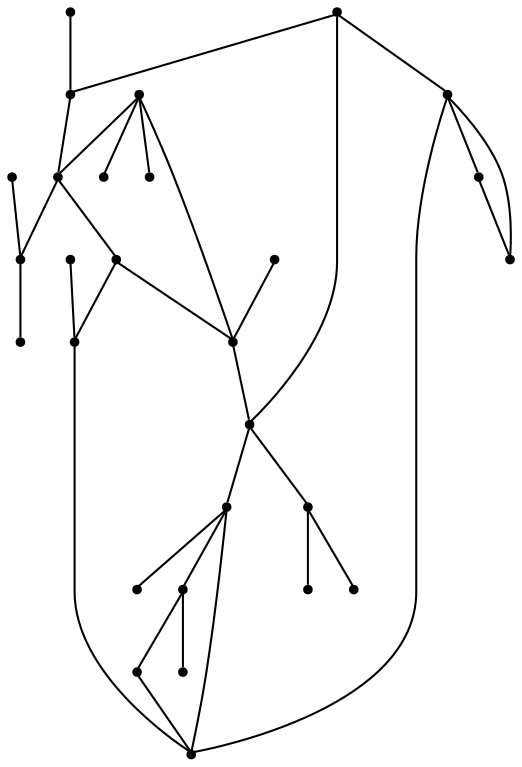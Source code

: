 graph {
  node [shape=point,comment="{\"directed\":false,\"doi\":\"10.1007/978-3-540-70904-6_3\",\"figure\":\"8 (3)\"}"]

  v0 [pos="1085.7160882994185,987.7675056457515"]
  v1 [pos="988.9064952761628,1035.643100738525"]
  v2 [pos="988.9064952761628,1011.7091814676917"]
  v3 [pos="951.432839752907,998.1764157613115"]
  v4 [pos="194.65495775799417,981.5258979797359"]
  v5 [pos="901.4651253633721,1035.643100738525"]
  v6 [pos="842.1332576308139,1061.6632779439287"]
  v7 [pos="342.46953125,1015.8716519673662"]
  v8 [pos="744.2824400436047,1080.3966204325354"]
  v9 [pos="837.9664516715115,1035.643100738525"]
  v10 [pos="823.396429869186,1091.8473243713374"]
  v11 [pos="793.2081667877907,1123.0682055155432"]
  v12 [pos="792.1656704215117,1099.1299629211421"]
  v13 [pos="664.1293877180233,1256.288369496663"]
  v14 [pos="591.2623001453488,1198.005644480387"]
  v15 [pos="677.6616824127907,1362.4468803405757"]
  v16 [pos="671.4146529796511,1391.5888786315913"]
  v17 [pos="663.0881631540698,1279.1848182678218"]
  v18 [pos="644.3513353924418,1430.0969759623206"]
  v19 [pos="647.4727198401163,1371.8134880065913"]
  v20 [pos="590.2204396802325,1108.4966977437334"]
  v21 [pos="564.1940861191861,1091.8473243713374"]
  v22 [pos="583.9734102470929,1220.9008216857906"]
  v23 [pos="538.1732648982559,1192.8008715311682"]
  v24 [pos="552.7467841569767,1141.8014208475745"]
  v25 [pos="486.12539062499997,1158.4549903869624"]
  v26 [pos="535.0476835029069,1168.8633918762202"]
  v27 [pos="622.4889262354651,1386.3846143086748"]

  v0 -- v1 [id="-1",pos="1085.7160882994185,987.7675056457515 988.9064952761628,1035.643100738525 988.9064952761628,1035.643100738525 988.9064952761628,1035.643100738525"]
  v4 -- v18 [id="-2",pos="194.65495775799417,981.5258979797359 611.0386355377907,1397.8323936462398 611.0386355377907,1397.8323936462398 611.0386355377907,1397.8323936462398 644.3513353924418,1430.0969759623206 644.3513353924418,1430.0969759623206 644.3513353924418,1430.0969759623206"]
  v4 -- v27 [id="-3",pos="194.65495775799417,981.5258979797359 622.4889262354651,1386.3846143086748 622.4889262354651,1386.3846143086748 622.4889262354651,1386.3846143086748"]
  v25 -- v15 [id="-4",pos="486.12539062499997,1158.4549903869624 526.7229742005813,1204.2489687601721 526.7229742005813,1204.2489687601721 526.7229742005813,1204.2489687601721 677.6616824127907,1362.4468803405757 677.6616824127907,1362.4468803405757 677.6616824127907,1362.4468803405757"]
  v26 -- v24 [id="-5",pos="535.0476835029069,1168.8633918762202 552.7467841569767,1141.8014208475745 552.7467841569767,1141.8014208475745 552.7467841569767,1141.8014208475745"]
  v23 -- v21 [id="-6",pos="538.1732648982559,1192.8008715311682 547.5393259447675,1180.3114891052242 547.5393259447675,1180.3114891052242 547.5393259447675,1180.3114891052242 582.933457485465,1129.3155988057451 582.933457485465,1129.3155988057451 582.933457485465,1129.3155988057451 564.1940861191861,1091.8473243713374 564.1940861191861,1091.8473243713374 564.1940861191861,1091.8473243713374"]
  v24 -- v25 [id="-7",pos="552.7467841569767,1141.8014208475745 486.12539062499997,1158.4549903869624 486.12539062499997,1158.4549903869624 486.12539062499997,1158.4549903869624"]
  v21 -- v8 [id="-8",pos="564.1940861191861,1091.8473243713374 744.2824400436047,1080.3966204325354 744.2824400436047,1080.3966204325354 744.2824400436047,1080.3966204325354"]
  v23 -- v3 [id="-9",pos="538.1732648982559,1192.8008715311682 572.5231831395349,1232.3489189147945 572.5231831395349,1232.3489189147945 572.5231831395349,1232.3489189147945 680.780777616279,1341.632239023844 680.780777616279,1341.632239023844 680.780777616279,1341.632239023844 913.9574672965116,1047.0947583516436 913.9574672965116,1047.0947583516436 913.9574672965116,1047.0947583516436 951.432839752907,998.1764157613115 951.432839752907,998.1764157613115 951.432839752907,998.1764157613115"]
  v18 -- v16 [id="-11",pos="644.3513353924418,1430.0969759623206 671.4146529796511,1391.5888786315913 671.4146529796511,1391.5888786315913 671.4146529796511,1391.5888786315913"]
  v18 -- v19 [id="-12",pos="644.3513353924418,1430.0969759623206 647.4727198401163,1371.8134880065913 647.4727198401163,1371.8134880065913 647.4727198401163,1371.8134880065913"]
  v17 -- v5 [id="-13",pos="663.0881631540698,1279.1848182678218 676.6175327034883,1267.736466725667 676.6175327034883,1267.736466725667 676.6175327034883,1267.736466725667 901.4651253633721,1035.643100738525 901.4651253633721,1035.643100738525 901.4651253633721,1035.643100738525"]
  v13 -- v14 [id="-14",pos="664.1293877180233,1256.288369496663 591.2623001453488,1198.005644480387 591.2623001453488,1198.005644480387 591.2623001453488,1198.005644480387"]
  v16 -- v15 [id="-15",pos="671.4146529796511,1391.5888786315913 677.6616824127907,1362.4468803405757 677.6616824127907,1362.4468803405757 677.6616824127907,1362.4468803405757"]
  v13 -- v5 [id="-16",pos="664.1293877180233,1256.288369496663 805.6998728197674,1134.5198631286617 805.6998728197674,1134.5198631286617 805.6998728197674,1134.5198631286617 901.4651253633721,1035.643100738525 901.4651253633721,1035.643100738525 901.4651253633721,1035.643100738525"]
  v23 -- v25 [id="-17",pos="538.1732648982559,1192.8008715311682 486.12539062499997,1158.4549903869624 486.12539062499997,1158.4549903869624 486.12539062499997,1158.4549903869624"]
  v15 -- v4 [id="-18",pos="677.6616824127907,1362.4468803405757 194.65495775799417,981.5258979797359 194.65495775799417,981.5258979797359 194.65495775799417,981.5258979797359"]
  v20 -- v21 [id="-19",pos="590.2204396802325,1108.4966977437334 564.1940861191861,1091.8473243713374 564.1940861191861,1091.8473243713374 564.1940861191861,1091.8473243713374"]
  v14 -- v15 [id="-20",pos="591.2623001453488,1198.005644480387 680.780777616279,1341.632239023844 680.780777616279,1341.632239023844 680.780777616279,1341.632239023844 677.6616824127907,1362.4468803405757 677.6616824127907,1362.4468803405757 677.6616824127907,1362.4468803405757"]
  v22 -- v14 [id="-21",pos="583.9734102470929,1220.9008216857906 591.2623001453488,1198.005644480387 591.2623001453488,1198.005644480387 591.2623001453488,1198.005644480387"]
  v8 -- v11 [id="-22",pos="744.2824400436047,1080.3966204325354 793.2081667877907,1123.0682055155432 793.2081667877907,1123.0682055155432 793.2081667877907,1123.0682055155432"]
  v11 -- v12 [id="-23",pos="793.2081667877907,1123.0682055155432 792.1656704215117,1099.1299629211421 792.1656704215117,1099.1299629211421 792.1656704215117,1099.1299629211421"]
  v8 -- v13 [id="-24",pos="744.2824400436047,1080.3966204325354 664.1293877180233,1256.288369496663 664.1293877180233,1256.288369496663 664.1293877180233,1256.288369496663"]
  v10 -- v11 [id="-25",pos="823.396429869186,1091.8473243713374 793.2081667877907,1123.0682055155432 793.2081667877907,1123.0682055155432 793.2081667877907,1123.0682055155432"]
  v6 -- v9 [id="-26",pos="842.1332576308139,1061.6632779439287 837.9664516715115,1035.643100738525 837.9664516715115,1035.643100738525 837.9664516715115,1035.643100738525"]
  v6 -- v8 [id="-27",pos="842.1332576308139,1061.6632779439287 744.2824400436047,1080.3966204325354 744.2824400436047,1080.3966204325354 744.2824400436047,1080.3966204325354"]
  v6 -- v5 [id="-28",pos="842.1332576308139,1061.6632779439287 901.4651253633721,1035.643100738525 901.4651253633721,1035.643100738525 901.4651253633721,1035.643100738525"]
  v6 -- v7 [id="-29",pos="842.1332576308139,1061.6632779439287 342.46953125,1015.8716519673662 342.46953125,1015.8716519673662 342.46953125,1015.8716519673662"]
  v5 -- v3 [id="-30",pos="901.4651253633721,1035.643100738525 951.432839752907,998.1764157613115 951.432839752907,998.1764157613115 951.432839752907,998.1764157613115"]
  v25 -- v26 [id="-31",pos="486.12539062499997,1158.4549903869624 535.0476835029069,1168.8633918762202 535.0476835029069,1168.8633918762202 535.0476835029069,1168.8633918762202"]
  v3 -- v4 [id="-32",pos="951.432839752907,998.1764157613115 194.65495775799417,981.5258979797359 194.65495775799417,981.5258979797359 194.65495775799417,981.5258979797359"]
  v3 -- v0 [id="-33",pos="951.432839752907,998.1764157613115 1085.7160882994185,987.7675056457515 1085.7160882994185,987.7675056457515 1085.7160882994185,987.7675056457515"]
  v0 -- v2 [id="-34",pos="1085.7160882994185,987.7675056457515 988.9064952761628,1011.7091814676917 988.9064952761628,1011.7091814676917 988.9064952761628,1011.7091814676917"]
}